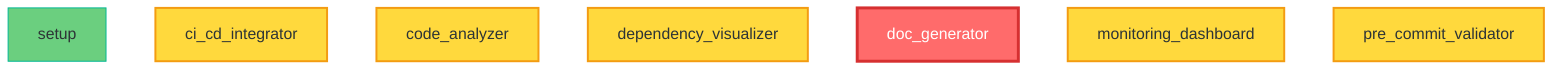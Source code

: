 graph TD
    setup["setup"]
    tools_ci_cd_integrator["ci_cd_integrator"]
    tools_code_analyzer["code_analyzer"]
    tools_dependency_visualizer["dependency_visualizer"]
    tools_doc_generator["doc_generator"]
    tools_monitoring_dashboard["monitoring_dashboard"]
    tools_pre_commit_validator["pre_commit_validator"]

    %% Risk-based styling
    classDef high fill:#ff6b6b,stroke:#d63031,stroke-width:3px,color:#fff
    classDef medium fill:#ffd93d,stroke:#f39c12,stroke-width:2px,color:#2d3436
    classDef low fill:#6bcf7f,stroke:#00b894,stroke-width:1px,color:#2d3436

    class setup low
    class tools_ci_cd_integrator medium
    class tools_code_analyzer medium
    class tools_dependency_visualizer medium
    class tools_doc_generator high
    class tools_monitoring_dashboard medium
    class tools_pre_commit_validator medium
